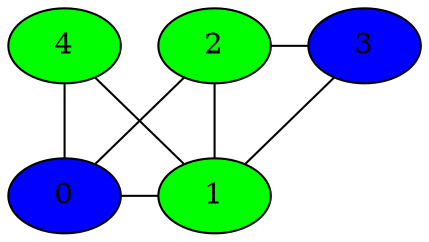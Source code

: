graph G { 
	2 -- 3 -- 1;
	2 -- 1;
	2 -- 0 -- 1;
	4 -- 0;
	4 -- 1;
	{rank=same 2 3}
	{rank=same 0 1}
	{rank=same 4}
	0 [style=filled, fillcolor=blue]
	1 [style=filled, fillcolor=green]
	2 [style=filled, fillcolor=green]
	3 [style=filled, fillcolor=blue]
	4 [style=filled, fillcolor=green]
}